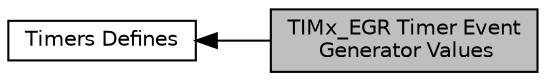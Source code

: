 digraph "TIMx_EGR Timer Event Generator Values"
{
  edge [fontname="Helvetica",fontsize="10",labelfontname="Helvetica",labelfontsize="10"];
  node [fontname="Helvetica",fontsize="10",shape=record];
  rankdir=LR;
  Node0 [label="TIMx_EGR Timer Event\l Generator Values",height=0.2,width=0.4,color="black", fillcolor="grey75", style="filled", fontcolor="black"];
  Node1 [label="Timers Defines",height=0.2,width=0.4,color="black", fillcolor="white", style="filled",URL="$group__timer__defines.html",tooltip="Defined Constants and Types for the STM32F0xx Timers "];
  Node1->Node0 [shape=plaintext, dir="back", style="solid"];
}
